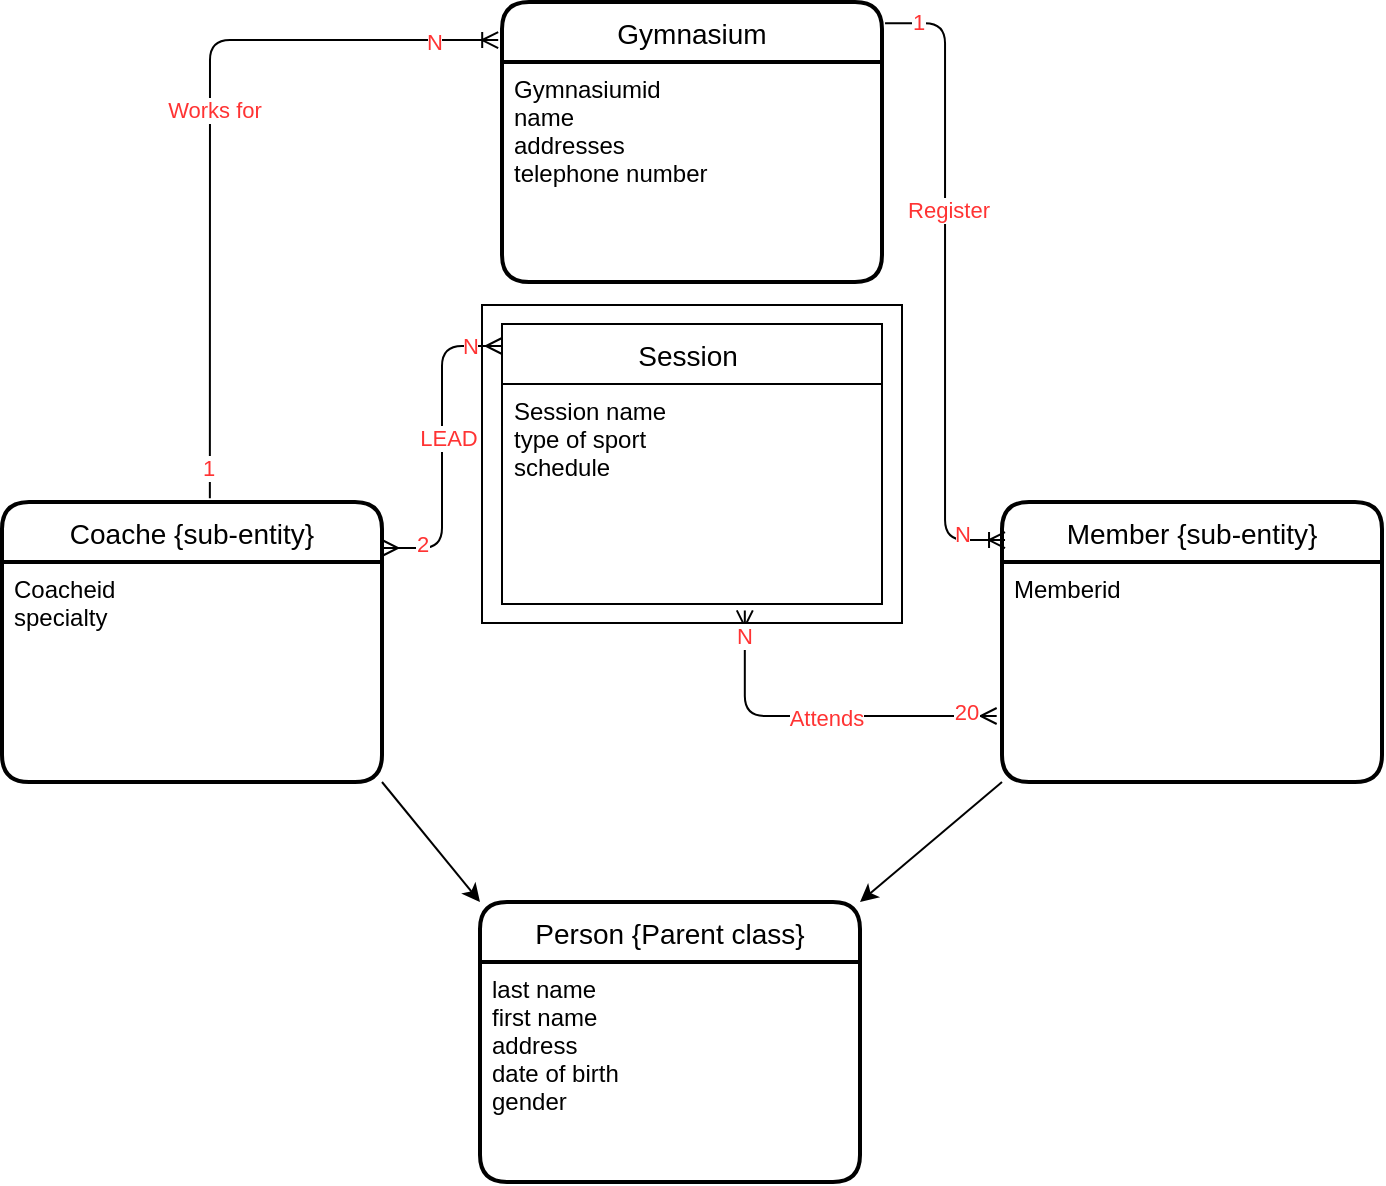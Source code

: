<mxfile>
    <diagram id="17FR5nNo9P0b0Gfp2rXI" name="Page-1">
        <mxGraphModel dx="722" dy="610" grid="1" gridSize="10" guides="1" tooltips="1" connect="1" arrows="1" fold="1" page="1" pageScale="1" pageWidth="827" pageHeight="1169" math="0" shadow="0">
            <root>
                <mxCell id="0"/>
                <mxCell id="1" parent="0"/>
                <mxCell id="2" value="Member {sub-entity}" style="swimlane;childLayout=stackLayout;horizontal=1;startSize=30;horizontalStack=0;rounded=1;fontSize=14;fontStyle=0;strokeWidth=2;resizeParent=0;resizeLast=1;shadow=0;dashed=0;align=center;" vertex="1" parent="1">
                    <mxGeometry x="580" y="320" width="190" height="140" as="geometry">
                        <mxRectangle x="160" y="60" width="80" height="30" as="alternateBounds"/>
                    </mxGeometry>
                </mxCell>
                <mxCell id="3" value="Memberid&#10;&#10;" style="align=left;strokeColor=none;fillColor=none;spacingLeft=4;fontSize=12;verticalAlign=top;resizable=0;rotatable=0;part=1;" vertex="1" parent="2">
                    <mxGeometry y="30" width="190" height="110" as="geometry"/>
                </mxCell>
                <mxCell id="4" value="Gymnasium" style="swimlane;childLayout=stackLayout;horizontal=1;startSize=30;horizontalStack=0;rounded=1;fontSize=14;fontStyle=0;strokeWidth=2;resizeParent=0;resizeLast=1;shadow=0;dashed=0;align=center;" vertex="1" parent="1">
                    <mxGeometry x="330" y="70" width="190" height="140" as="geometry"/>
                </mxCell>
                <mxCell id="59" value="Gymnasiumid&#10;name&#10;addresses&#10;telephone number" style="align=left;strokeColor=none;fillColor=none;spacingLeft=4;fontSize=12;verticalAlign=top;resizable=0;rotatable=0;part=1;" vertex="1" parent="4">
                    <mxGeometry y="30" width="190" height="110" as="geometry"/>
                </mxCell>
                <mxCell id="6" value="Session " style="swimlane;childLayout=stackLayout;horizontal=1;startSize=30;horizontalStack=0;rounded=0;fontSize=14;fontStyle=0;strokeWidth=1;resizeParent=0;resizeLast=1;shadow=0;align=center;swimlaneFillColor=default;perimeterSpacing=0;sketch=0;glass=0;swimlaneLine=1;" vertex="1" parent="1">
                    <mxGeometry x="330" y="231" width="190" height="140" as="geometry"/>
                </mxCell>
                <mxCell id="7" value="Session name&#10;type of sport&#10;schedule &#10;" style="align=left;strokeColor=none;fillColor=none;spacingLeft=4;fontSize=12;verticalAlign=top;resizable=0;rotatable=0;part=1;" vertex="1" parent="6">
                    <mxGeometry y="30" width="190" height="110" as="geometry"/>
                </mxCell>
                <mxCell id="8" value="Coache {sub-entity}" style="swimlane;childLayout=stackLayout;horizontal=1;startSize=30;horizontalStack=0;rounded=1;fontSize=14;fontStyle=0;strokeWidth=2;resizeParent=0;resizeLast=1;shadow=0;dashed=0;align=center;" vertex="1" parent="1">
                    <mxGeometry x="80" y="320" width="190" height="140" as="geometry"/>
                </mxCell>
                <mxCell id="9" value="Coacheid&#10;specialty" style="align=left;strokeColor=none;fillColor=none;spacingLeft=4;fontSize=12;verticalAlign=top;resizable=0;rotatable=0;part=1;" vertex="1" parent="8">
                    <mxGeometry y="30" width="190" height="110" as="geometry"/>
                </mxCell>
                <mxCell id="12" value="Person {Parent class}" style="swimlane;childLayout=stackLayout;horizontal=1;startSize=30;horizontalStack=0;rounded=1;fontSize=14;fontStyle=0;strokeWidth=2;resizeParent=0;resizeLast=1;shadow=0;dashed=0;align=center;" vertex="1" parent="1">
                    <mxGeometry x="319" y="520" width="190" height="140" as="geometry"/>
                </mxCell>
                <mxCell id="13" value="last name&#10;first name&#10;address&#10;date of birth&#10;gender&#10;" style="align=left;strokeColor=none;fillColor=none;spacingLeft=4;fontSize=12;verticalAlign=top;resizable=0;rotatable=0;part=1;" vertex="1" parent="12">
                    <mxGeometry y="30" width="190" height="110" as="geometry"/>
                </mxCell>
                <mxCell id="14" value="" style="endArrow=classic;html=1;exitX=1;exitY=1;exitDx=0;exitDy=0;entryX=0;entryY=0;entryDx=0;entryDy=0;" edge="1" parent="1" source="9" target="12">
                    <mxGeometry width="50" height="50" relative="1" as="geometry">
                        <mxPoint x="410" y="490" as="sourcePoint"/>
                        <mxPoint x="370" y="510" as="targetPoint"/>
                    </mxGeometry>
                </mxCell>
                <mxCell id="15" value="" style="endArrow=classic;html=1;exitX=0;exitY=1;exitDx=0;exitDy=0;entryX=1;entryY=0;entryDx=0;entryDy=0;" edge="1" parent="1" source="3" target="12">
                    <mxGeometry width="50" height="50" relative="1" as="geometry">
                        <mxPoint x="410" y="490" as="sourcePoint"/>
                        <mxPoint x="460" y="440" as="targetPoint"/>
                    </mxGeometry>
                </mxCell>
                <mxCell id="29" value="" style="edgeStyle=entityRelationEdgeStyle;fontSize=12;html=1;endArrow=ERoneToMany;entryX=0.008;entryY=0.136;entryDx=0;entryDy=0;exitX=1.008;exitY=0.076;exitDx=0;exitDy=0;exitPerimeter=0;entryPerimeter=0;" edge="1" parent="1" source="4" target="2">
                    <mxGeometry width="100" height="100" relative="1" as="geometry">
                        <mxPoint x="521" y="362" as="sourcePoint"/>
                        <mxPoint x="580" y="433" as="targetPoint"/>
                    </mxGeometry>
                </mxCell>
                <mxCell id="52" value="Register" style="edgeLabel;html=1;align=center;verticalAlign=middle;resizable=0;points=[];fontColor=#FF3333;" vertex="1" connectable="0" parent="29">
                    <mxGeometry x="-0.227" y="1" relative="1" as="geometry">
                        <mxPoint as="offset"/>
                    </mxGeometry>
                </mxCell>
                <mxCell id="57" value="1" style="edgeLabel;html=1;align=center;verticalAlign=middle;resizable=0;points=[];fontColor=#FF3333;" vertex="1" connectable="0" parent="29">
                    <mxGeometry x="-0.895" y="1" relative="1" as="geometry">
                        <mxPoint as="offset"/>
                    </mxGeometry>
                </mxCell>
                <mxCell id="58" value="N" style="edgeLabel;html=1;align=center;verticalAlign=middle;resizable=0;points=[];fontColor=#FF3333;" vertex="1" connectable="0" parent="29">
                    <mxGeometry x="0.861" y="3" relative="1" as="geometry">
                        <mxPoint as="offset"/>
                    </mxGeometry>
                </mxCell>
                <mxCell id="60" value="" style="edgeStyle=entityRelationEdgeStyle;fontSize=12;html=1;endArrow=ERmany;startArrow=ERmany;fontColor=#FF3333;" edge="1" parent="1">
                    <mxGeometry width="100" height="100" relative="1" as="geometry">
                        <mxPoint x="270" y="343" as="sourcePoint"/>
                        <mxPoint x="330" y="242" as="targetPoint"/>
                    </mxGeometry>
                </mxCell>
                <mxCell id="62" value="LEAD" style="edgeLabel;html=1;align=center;verticalAlign=middle;resizable=0;points=[];fontColor=#FF3333;" vertex="1" connectable="0" parent="60">
                    <mxGeometry x="0.058" y="-3" relative="1" as="geometry">
                        <mxPoint as="offset"/>
                    </mxGeometry>
                </mxCell>
                <mxCell id="63" value="2" style="edgeLabel;html=1;align=center;verticalAlign=middle;resizable=0;points=[];fontColor=#FF3333;" vertex="1" connectable="0" parent="60">
                    <mxGeometry x="-0.77" y="2" relative="1" as="geometry">
                        <mxPoint x="1" as="offset"/>
                    </mxGeometry>
                </mxCell>
                <mxCell id="64" value="N" style="edgeLabel;html=1;align=center;verticalAlign=middle;resizable=0;points=[];fontColor=#FF3333;" vertex="1" connectable="0" parent="60">
                    <mxGeometry x="0.795" relative="1" as="geometry">
                        <mxPoint as="offset"/>
                    </mxGeometry>
                </mxCell>
                <mxCell id="70" value="" style="edgeStyle=elbowEdgeStyle;fontSize=12;html=1;endArrow=ERoneToMany;fontColor=#FF3333;exitX=0.547;exitY=-0.013;exitDx=0;exitDy=0;exitPerimeter=0;entryX=-0.01;entryY=0.136;entryDx=0;entryDy=0;entryPerimeter=0;" edge="1" parent="1" source="8" target="4">
                    <mxGeometry width="100" height="100" relative="1" as="geometry">
                        <mxPoint x="150" y="280" as="sourcePoint"/>
                        <mxPoint x="300" y="80" as="targetPoint"/>
                        <Array as="points">
                            <mxPoint x="184" y="260"/>
                            <mxPoint x="240" y="220"/>
                        </Array>
                    </mxGeometry>
                </mxCell>
                <mxCell id="71" value="Works for" style="edgeLabel;html=1;align=center;verticalAlign=middle;resizable=0;points=[];fontColor=#FF3333;" vertex="1" connectable="0" parent="70">
                    <mxGeometry x="0.042" y="-2" relative="1" as="geometry">
                        <mxPoint as="offset"/>
                    </mxGeometry>
                </mxCell>
                <mxCell id="72" value="N" style="edgeLabel;html=1;align=center;verticalAlign=middle;resizable=0;points=[];fontColor=#FF3333;" vertex="1" connectable="0" parent="70">
                    <mxGeometry x="0.825" y="-1" relative="1" as="geometry">
                        <mxPoint as="offset"/>
                    </mxGeometry>
                </mxCell>
                <mxCell id="73" value="1" style="edgeLabel;html=1;align=center;verticalAlign=middle;resizable=0;points=[];fontColor=#FF3333;" vertex="1" connectable="0" parent="70">
                    <mxGeometry x="-0.58" y="1" relative="1" as="geometry">
                        <mxPoint y="63" as="offset"/>
                    </mxGeometry>
                </mxCell>
                <mxCell id="74" value="" style="edgeStyle=elbowEdgeStyle;fontSize=12;html=1;endArrow=ERmany;startArrow=ERmany;fontColor=#FF3333;exitX=0.639;exitY=1.029;exitDx=0;exitDy=0;exitPerimeter=0;elbow=vertical;entryX=-0.014;entryY=0.696;entryDx=0;entryDy=0;entryPerimeter=0;" edge="1" parent="1" source="7" target="3">
                    <mxGeometry width="100" height="100" relative="1" as="geometry">
                        <mxPoint x="480" y="500" as="sourcePoint"/>
                        <mxPoint x="530" y="400" as="targetPoint"/>
                        <Array as="points">
                            <mxPoint x="451" y="427"/>
                            <mxPoint x="490" y="420"/>
                            <mxPoint x="470" y="440"/>
                        </Array>
                    </mxGeometry>
                </mxCell>
                <mxCell id="75" value="Attends" style="edgeLabel;html=1;align=center;verticalAlign=middle;resizable=0;points=[];fontColor=#FF3333;" vertex="1" connectable="0" parent="74">
                    <mxGeometry x="0.042" y="-1" relative="1" as="geometry">
                        <mxPoint as="offset"/>
                    </mxGeometry>
                </mxCell>
                <mxCell id="76" value="N" style="edgeLabel;html=1;align=center;verticalAlign=middle;resizable=0;points=[];fontColor=#FF3333;" vertex="1" connectable="0" parent="74">
                    <mxGeometry x="-0.857" y="-1" relative="1" as="geometry">
                        <mxPoint as="offset"/>
                    </mxGeometry>
                </mxCell>
                <mxCell id="77" value="20" style="edgeLabel;html=1;align=center;verticalAlign=middle;resizable=0;points=[];fontColor=#FF3333;" vertex="1" connectable="0" parent="74">
                    <mxGeometry x="0.82" y="2" relative="1" as="geometry">
                        <mxPoint as="offset"/>
                    </mxGeometry>
                </mxCell>
                <mxCell id="98" value="" style="rounded=0;whiteSpace=wrap;html=1;shadow=0;glass=0;sketch=0;fontColor=#FF3333;strokeWidth=1;fillColor=none;" vertex="1" parent="1">
                    <mxGeometry x="320" y="221.5" width="210" height="159" as="geometry"/>
                </mxCell>
            </root>
        </mxGraphModel>
    </diagram>
</mxfile>